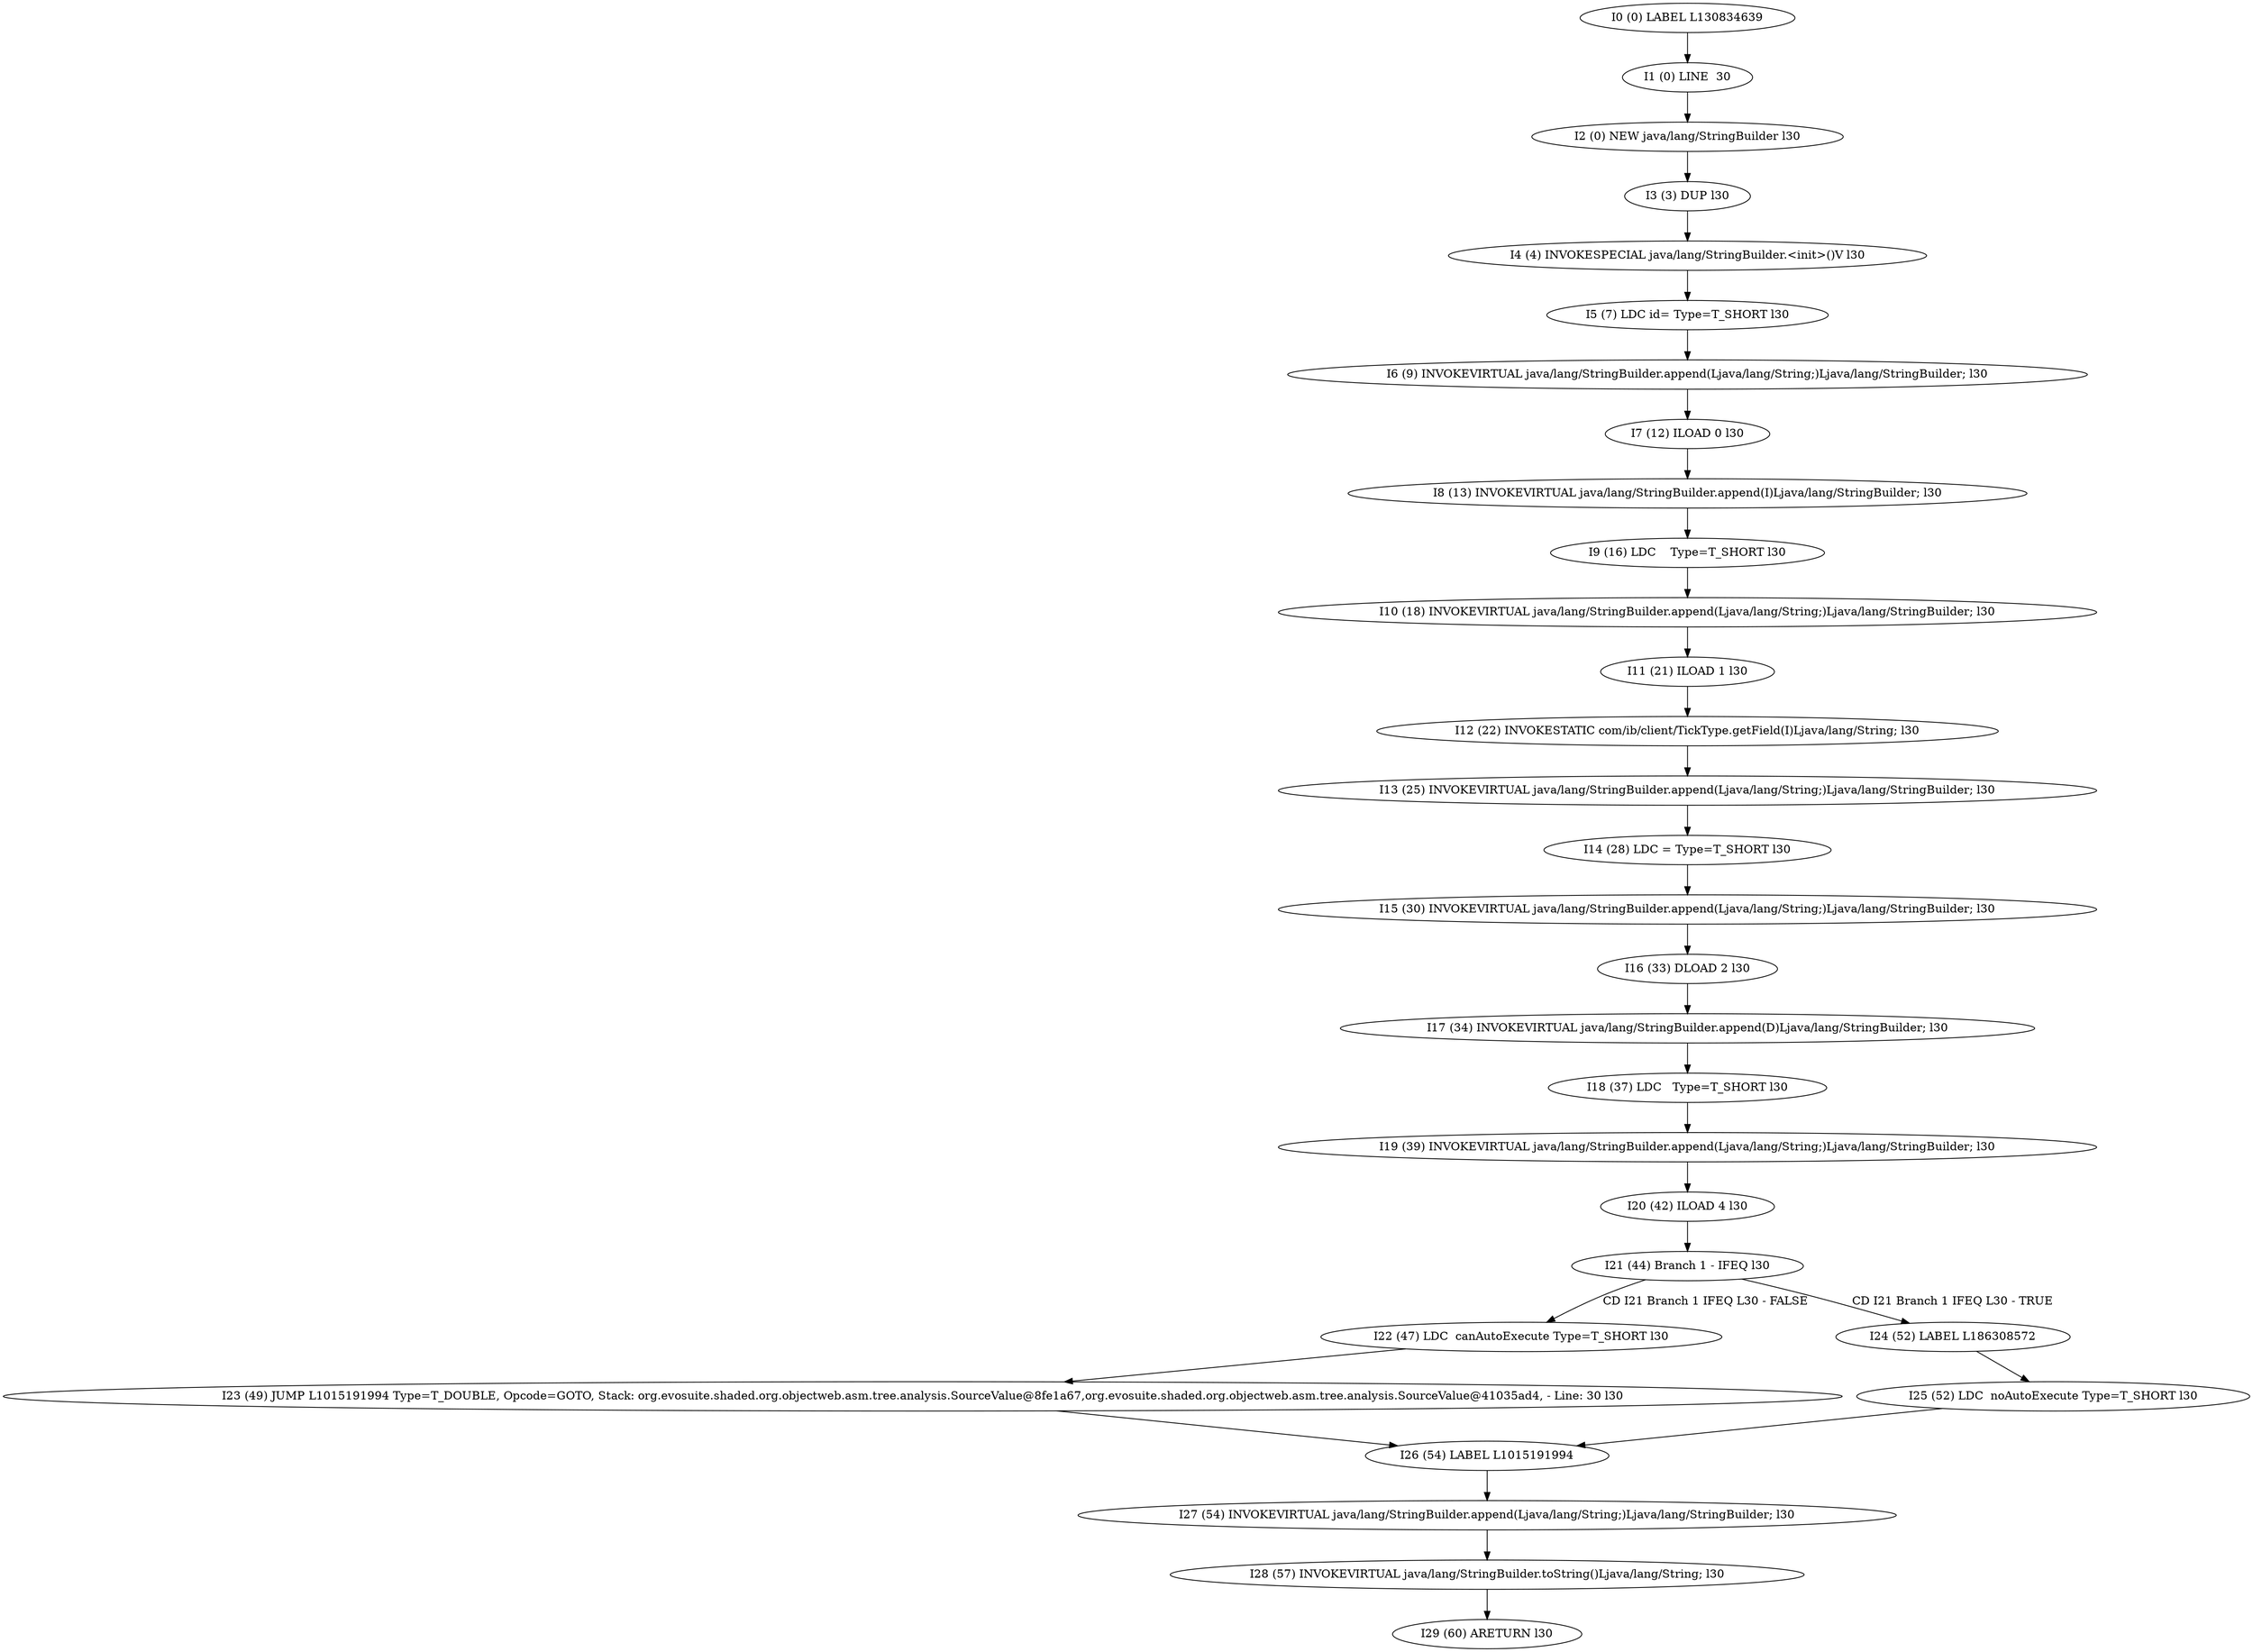 digraph G {
  1 [ label="I0 (0) LABEL L130834639" ];
  2 [ label="I1 (0) LINE  30" ];
  3 [ label="I2 (0) NEW java/lang/StringBuilder l30" ];
  4 [ label="I3 (3) DUP l30" ];
  5 [ label="I4 (4) INVOKESPECIAL java/lang/StringBuilder.<init>()V l30" ];
  6 [ label="I5 (7) LDC id= Type=T_SHORT l30" ];
  7 [ label="I6 (9) INVOKEVIRTUAL java/lang/StringBuilder.append(Ljava/lang/String;)Ljava/lang/StringBuilder; l30" ];
  8 [ label="I7 (12) ILOAD 0 l30" ];
  9 [ label="I8 (13) INVOKEVIRTUAL java/lang/StringBuilder.append(I)Ljava/lang/StringBuilder; l30" ];
  10 [ label="I9 (16) LDC    Type=T_SHORT l30" ];
  11 [ label="I10 (18) INVOKEVIRTUAL java/lang/StringBuilder.append(Ljava/lang/String;)Ljava/lang/StringBuilder; l30" ];
  12 [ label="I11 (21) ILOAD 1 l30" ];
  13 [ label="I12 (22) INVOKESTATIC com/ib/client/TickType.getField(I)Ljava/lang/String; l30" ];
  14 [ label="I13 (25) INVOKEVIRTUAL java/lang/StringBuilder.append(Ljava/lang/String;)Ljava/lang/StringBuilder; l30" ];
  15 [ label="I14 (28) LDC = Type=T_SHORT l30" ];
  16 [ label="I15 (30) INVOKEVIRTUAL java/lang/StringBuilder.append(Ljava/lang/String;)Ljava/lang/StringBuilder; l30" ];
  17 [ label="I16 (33) DLOAD 2 l30" ];
  18 [ label="I17 (34) INVOKEVIRTUAL java/lang/StringBuilder.append(D)Ljava/lang/StringBuilder; l30" ];
  19 [ label="I18 (37) LDC   Type=T_SHORT l30" ];
  20 [ label="I19 (39) INVOKEVIRTUAL java/lang/StringBuilder.append(Ljava/lang/String;)Ljava/lang/StringBuilder; l30" ];
  21 [ label="I20 (42) ILOAD 4 l30" ];
  22 [ label="I21 (44) Branch 1 - IFEQ l30" ];
  23 [ label="I22 (47) LDC  canAutoExecute Type=T_SHORT l30" ];
  24 [ label="I23 (49) JUMP L1015191994 Type=T_DOUBLE, Opcode=GOTO, Stack: org.evosuite.shaded.org.objectweb.asm.tree.analysis.SourceValue@8fe1a67,org.evosuite.shaded.org.objectweb.asm.tree.analysis.SourceValue@41035ad4, - Line: 30 l30" ];
  25 [ label="I24 (52) LABEL L186308572" ];
  26 [ label="I25 (52) LDC  noAutoExecute Type=T_SHORT l30" ];
  27 [ label="I26 (54) LABEL L1015191994" ];
  28 [ label="I27 (54) INVOKEVIRTUAL java/lang/StringBuilder.append(Ljava/lang/String;)Ljava/lang/StringBuilder; l30" ];
  29 [ label="I28 (57) INVOKEVIRTUAL java/lang/StringBuilder.toString()Ljava/lang/String; l30" ];
  30 [ label="I29 (60) ARETURN l30" ];
  1 -> 2 [ label="" ];
  2 -> 3 [ label="" ];
  3 -> 4 [ label="" ];
  4 -> 5 [ label="" ];
  5 -> 6 [ label="" ];
  6 -> 7 [ label="" ];
  7 -> 8 [ label="" ];
  8 -> 9 [ label="" ];
  9 -> 10 [ label="" ];
  10 -> 11 [ label="" ];
  11 -> 12 [ label="" ];
  12 -> 13 [ label="" ];
  13 -> 14 [ label="" ];
  14 -> 15 [ label="" ];
  15 -> 16 [ label="" ];
  16 -> 17 [ label="" ];
  17 -> 18 [ label="" ];
  18 -> 19 [ label="" ];
  19 -> 20 [ label="" ];
  20 -> 21 [ label="" ];
  21 -> 22 [ label="" ];
  22 -> 23 [ label="CD I21 Branch 1 IFEQ L30 - FALSE" ];
  22 -> 25 [ label="CD I21 Branch 1 IFEQ L30 - TRUE" ];
  25 -> 26 [ label="" ];
  26 -> 27 [ label="" ];
  27 -> 28 [ label="" ];
  28 -> 29 [ label="" ];
  29 -> 30 [ label="" ];
  23 -> 24 [ label="" ];
  24 -> 27 [ label="" ];
}
